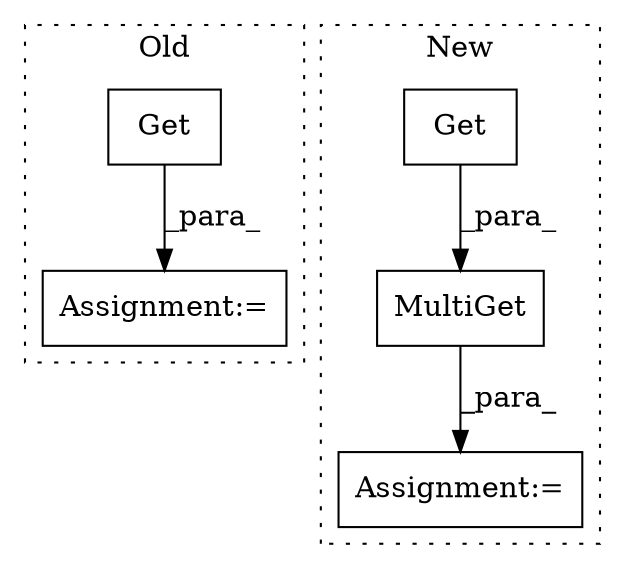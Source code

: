 digraph G {
subgraph cluster0 {
1 [label="Get" a="32" s="5916,5995" l="4,1" shape="box"];
5 [label="Assignment:=" a="7" s="5915" l="1" shape="box"];
label = "Old";
style="dotted";
}
subgraph cluster1 {
2 [label="MultiGet" a="32" s="5968,6098" l="9,1" shape="box"];
3 [label="Get" a="32" s="5977,6036" l="4,1" shape="box"];
4 [label="Assignment:=" a="7" s="5966" l="2" shape="box"];
label = "New";
style="dotted";
}
1 -> 5 [label="_para_"];
2 -> 4 [label="_para_"];
3 -> 2 [label="_para_"];
}